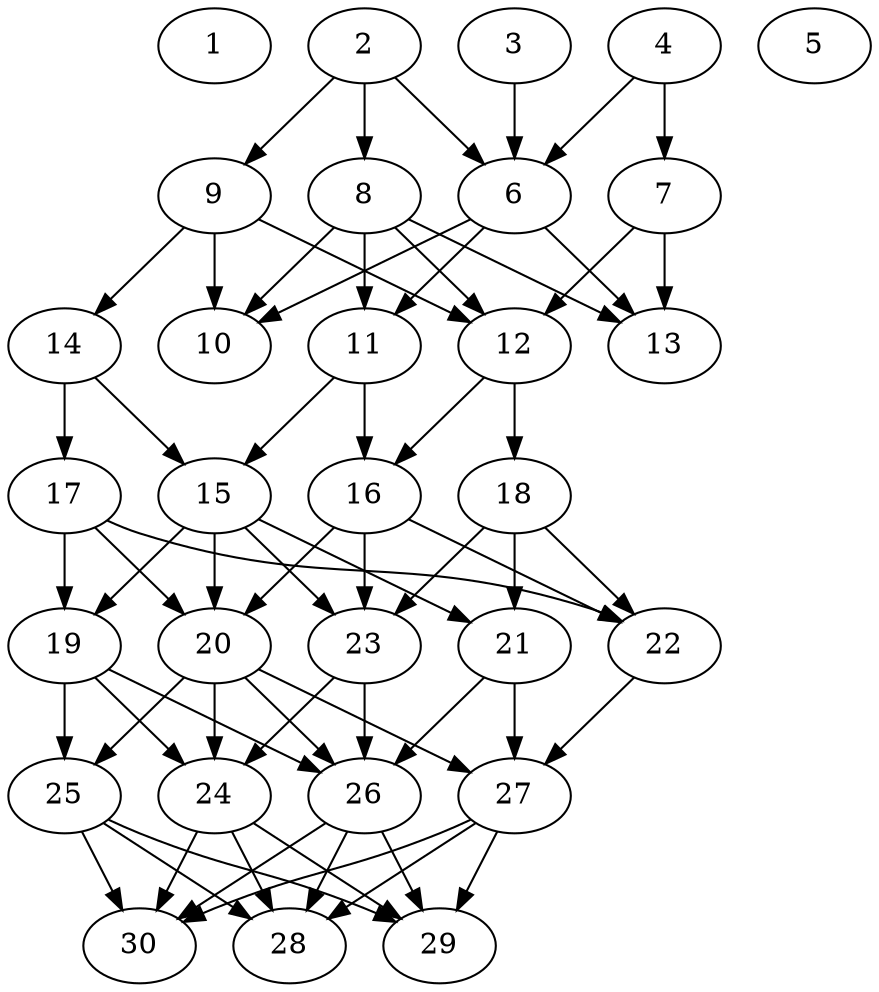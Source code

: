 // DAG automatically generated by daggen at Thu Oct  3 14:04:19 2019
// ./daggen --dot -n 30 --ccr 0.3 --fat 0.5 --regular 0.9 --density 0.9 --mindata 5242880 --maxdata 52428800 
digraph G {
  1 [size="130775040", alpha="0.11", expect_size="39232512"] 
  2 [size="126610773", alpha="0.18", expect_size="37983232"] 
  2 -> 6 [size ="37983232"]
  2 -> 8 [size ="37983232"]
  2 -> 9 [size ="37983232"]
  3 [size="30419627", alpha="0.08", expect_size="9125888"] 
  3 -> 6 [size ="9125888"]
  4 [size="116715520", alpha="0.05", expect_size="35014656"] 
  4 -> 6 [size ="35014656"]
  4 -> 7 [size ="35014656"]
  5 [size="117193387", alpha="0.13", expect_size="35158016"] 
  6 [size="102898347", alpha="0.01", expect_size="30869504"] 
  6 -> 10 [size ="30869504"]
  6 -> 11 [size ="30869504"]
  6 -> 13 [size ="30869504"]
  7 [size="92689067", alpha="0.19", expect_size="27806720"] 
  7 -> 12 [size ="27806720"]
  7 -> 13 [size ="27806720"]
  8 [size="104854187", alpha="0.07", expect_size="31456256"] 
  8 -> 10 [size ="31456256"]
  8 -> 11 [size ="31456256"]
  8 -> 12 [size ="31456256"]
  8 -> 13 [size ="31456256"]
  9 [size="58088107", alpha="0.19", expect_size="17426432"] 
  9 -> 10 [size ="17426432"]
  9 -> 12 [size ="17426432"]
  9 -> 14 [size ="17426432"]
  10 [size="119367680", alpha="0.09", expect_size="35810304"] 
  11 [size="153036800", alpha="0.20", expect_size="45911040"] 
  11 -> 15 [size ="45911040"]
  11 -> 16 [size ="45911040"]
  12 [size="82571947", alpha="0.10", expect_size="24771584"] 
  12 -> 16 [size ="24771584"]
  12 -> 18 [size ="24771584"]
  13 [size="64358400", alpha="0.00", expect_size="19307520"] 
  14 [size="123917653", alpha="0.09", expect_size="37175296"] 
  14 -> 15 [size ="37175296"]
  14 -> 17 [size ="37175296"]
  15 [size="165488640", alpha="0.20", expect_size="49646592"] 
  15 -> 19 [size ="49646592"]
  15 -> 20 [size ="49646592"]
  15 -> 21 [size ="49646592"]
  15 -> 23 [size ="49646592"]
  16 [size="106612053", alpha="0.11", expect_size="31983616"] 
  16 -> 20 [size ="31983616"]
  16 -> 22 [size ="31983616"]
  16 -> 23 [size ="31983616"]
  17 [size="116360533", alpha="0.19", expect_size="34908160"] 
  17 -> 19 [size ="34908160"]
  17 -> 20 [size ="34908160"]
  17 -> 22 [size ="34908160"]
  18 [size="111776427", alpha="0.18", expect_size="33532928"] 
  18 -> 21 [size ="33532928"]
  18 -> 22 [size ="33532928"]
  18 -> 23 [size ="33532928"]
  19 [size="169570987", alpha="0.20", expect_size="50871296"] 
  19 -> 24 [size ="50871296"]
  19 -> 25 [size ="50871296"]
  19 -> 26 [size ="50871296"]
  20 [size="164891307", alpha="0.20", expect_size="49467392"] 
  20 -> 24 [size ="49467392"]
  20 -> 25 [size ="49467392"]
  20 -> 26 [size ="49467392"]
  20 -> 27 [size ="49467392"]
  21 [size="81117867", alpha="0.14", expect_size="24335360"] 
  21 -> 26 [size ="24335360"]
  21 -> 27 [size ="24335360"]
  22 [size="78527147", alpha="0.02", expect_size="23558144"] 
  22 -> 27 [size ="23558144"]
  23 [size="154265600", alpha="0.12", expect_size="46279680"] 
  23 -> 24 [size ="46279680"]
  23 -> 26 [size ="46279680"]
  24 [size="154545493", alpha="0.15", expect_size="46363648"] 
  24 -> 28 [size ="46363648"]
  24 -> 29 [size ="46363648"]
  24 -> 30 [size ="46363648"]
  25 [size="70847147", alpha="0.10", expect_size="21254144"] 
  25 -> 28 [size ="21254144"]
  25 -> 29 [size ="21254144"]
  25 -> 30 [size ="21254144"]
  26 [size="67420160", alpha="0.16", expect_size="20226048"] 
  26 -> 28 [size ="20226048"]
  26 -> 29 [size ="20226048"]
  26 -> 30 [size ="20226048"]
  27 [size="155385173", alpha="0.12", expect_size="46615552"] 
  27 -> 28 [size ="46615552"]
  27 -> 29 [size ="46615552"]
  27 -> 30 [size ="46615552"]
  28 [size="144489813", alpha="0.18", expect_size="43346944"] 
  29 [size="126539093", alpha="0.10", expect_size="37961728"] 
  30 [size="123122347", alpha="0.15", expect_size="36936704"] 
}

